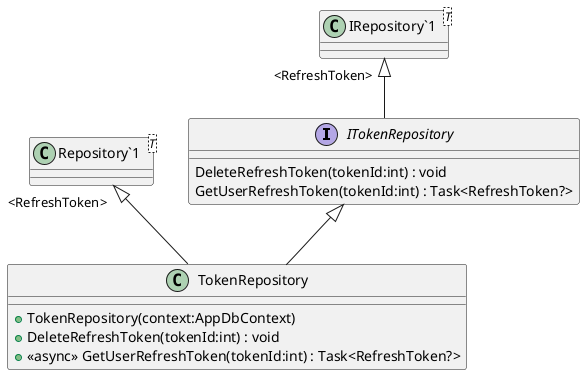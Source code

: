 @startuml
interface ITokenRepository {
    DeleteRefreshToken(tokenId:int) : void
    GetUserRefreshToken(tokenId:int) : Task<RefreshToken?>
}
class TokenRepository {
    + TokenRepository(context:AppDbContext)
    + DeleteRefreshToken(tokenId:int) : void
    + <<async>> GetUserRefreshToken(tokenId:int) : Task<RefreshToken?>
}
class "IRepository`1"<T> {
}
class "Repository`1"<T> {
}
"IRepository`1" "<RefreshToken>" <|-- ITokenRepository
"Repository`1" "<RefreshToken>" <|-- TokenRepository
ITokenRepository <|-- TokenRepository
@enduml
